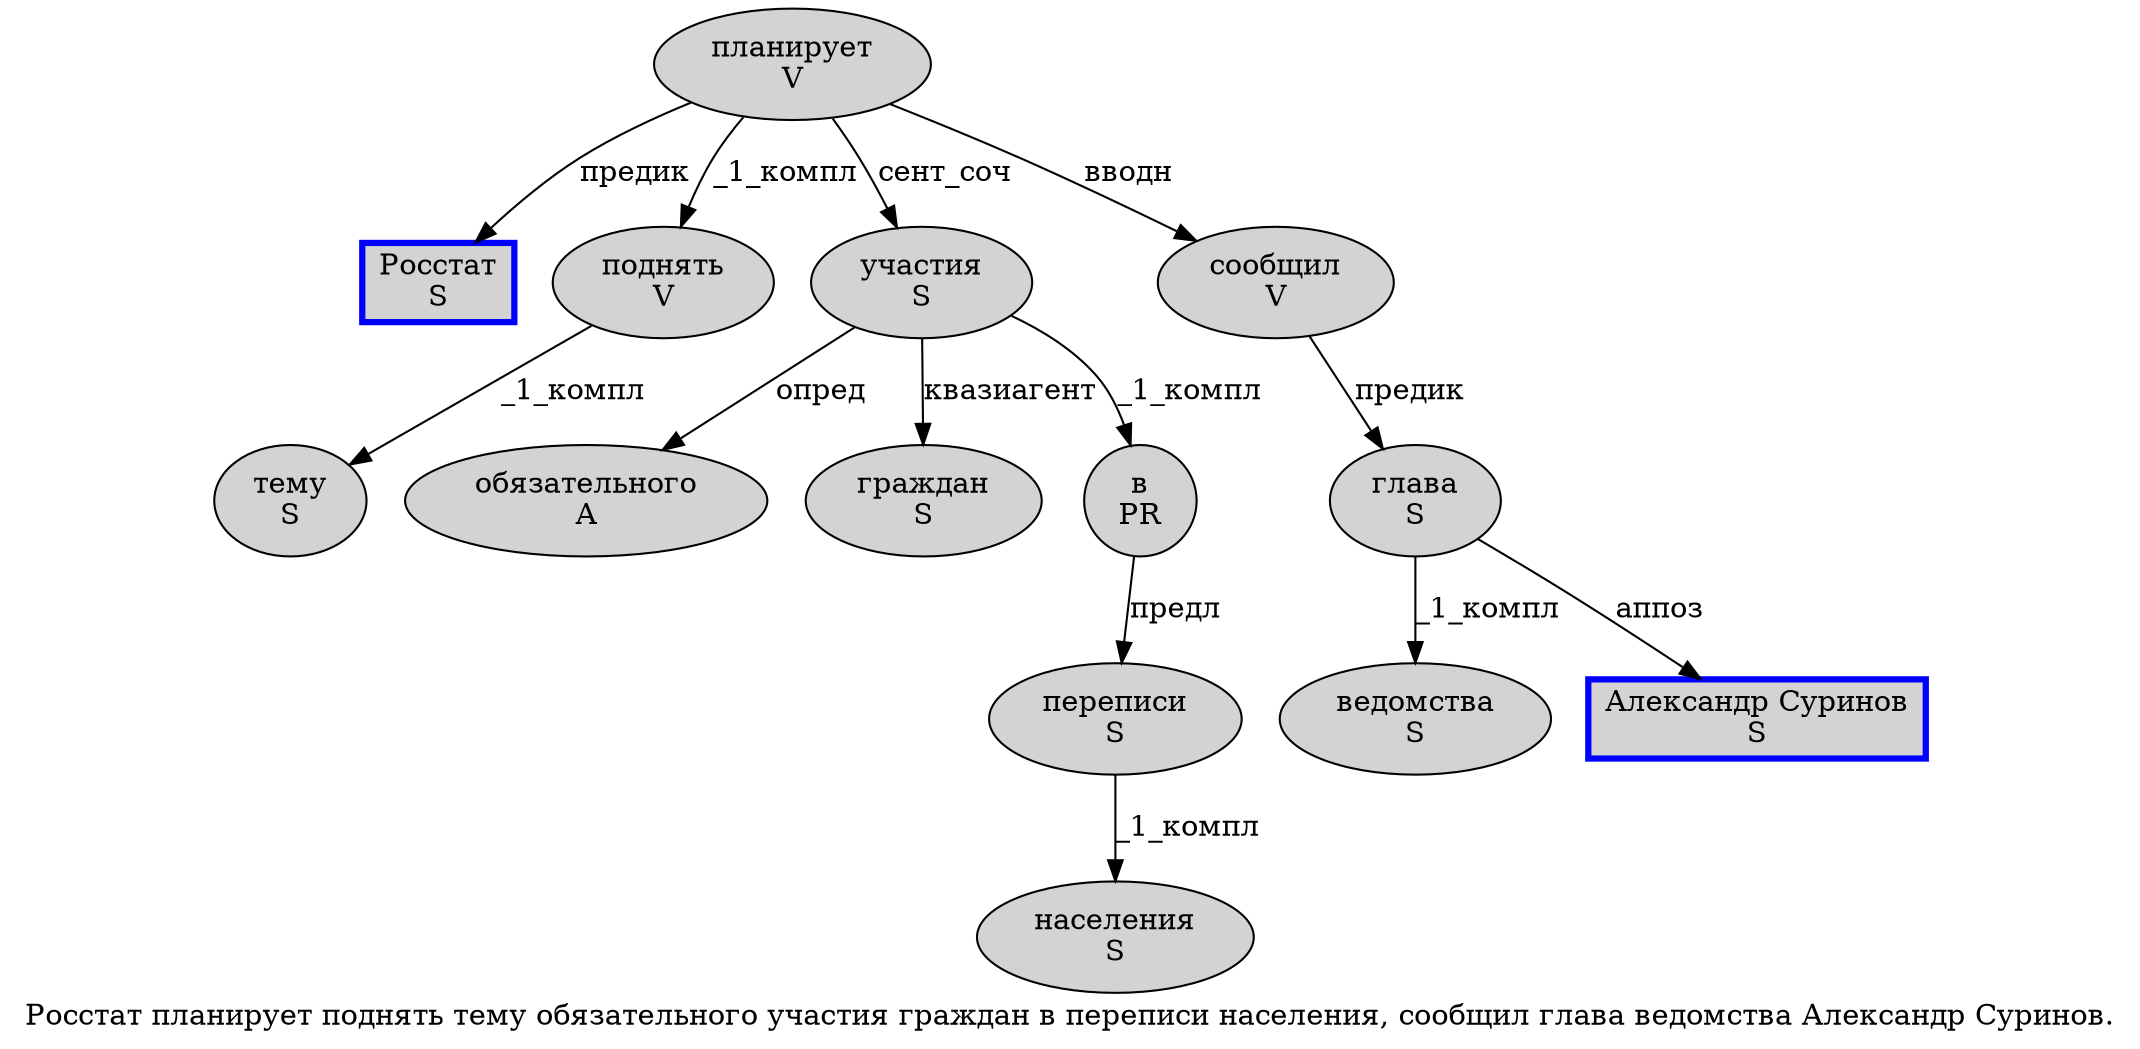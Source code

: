 digraph SENTENCE_564 {
	graph [label="Росстат планирует поднять тему обязательного участия граждан в переписи населения, сообщил глава ведомства Александр Суринов."]
	node [style=filled]
		0 [label="Росстат
S" color=blue fillcolor=lightgray penwidth=3 shape=box]
		1 [label="планирует
V" color="" fillcolor=lightgray penwidth=1 shape=ellipse]
		2 [label="поднять
V" color="" fillcolor=lightgray penwidth=1 shape=ellipse]
		3 [label="тему
S" color="" fillcolor=lightgray penwidth=1 shape=ellipse]
		4 [label="обязательного
A" color="" fillcolor=lightgray penwidth=1 shape=ellipse]
		5 [label="участия
S" color="" fillcolor=lightgray penwidth=1 shape=ellipse]
		6 [label="граждан
S" color="" fillcolor=lightgray penwidth=1 shape=ellipse]
		7 [label="в
PR" color="" fillcolor=lightgray penwidth=1 shape=ellipse]
		8 [label="переписи
S" color="" fillcolor=lightgray penwidth=1 shape=ellipse]
		9 [label="населения
S" color="" fillcolor=lightgray penwidth=1 shape=ellipse]
		11 [label="сообщил
V" color="" fillcolor=lightgray penwidth=1 shape=ellipse]
		12 [label="глава
S" color="" fillcolor=lightgray penwidth=1 shape=ellipse]
		13 [label="ведомства
S" color="" fillcolor=lightgray penwidth=1 shape=ellipse]
		14 [label="Александр Суринов
S" color=blue fillcolor=lightgray penwidth=3 shape=box]
			1 -> 0 [label="предик"]
			1 -> 2 [label="_1_компл"]
			1 -> 5 [label="сент_соч"]
			1 -> 11 [label="вводн"]
			2 -> 3 [label="_1_компл"]
			11 -> 12 [label="предик"]
			8 -> 9 [label="_1_компл"]
			12 -> 13 [label="_1_компл"]
			12 -> 14 [label="аппоз"]
			7 -> 8 [label="предл"]
			5 -> 4 [label="опред"]
			5 -> 6 [label="квазиагент"]
			5 -> 7 [label="_1_компл"]
}